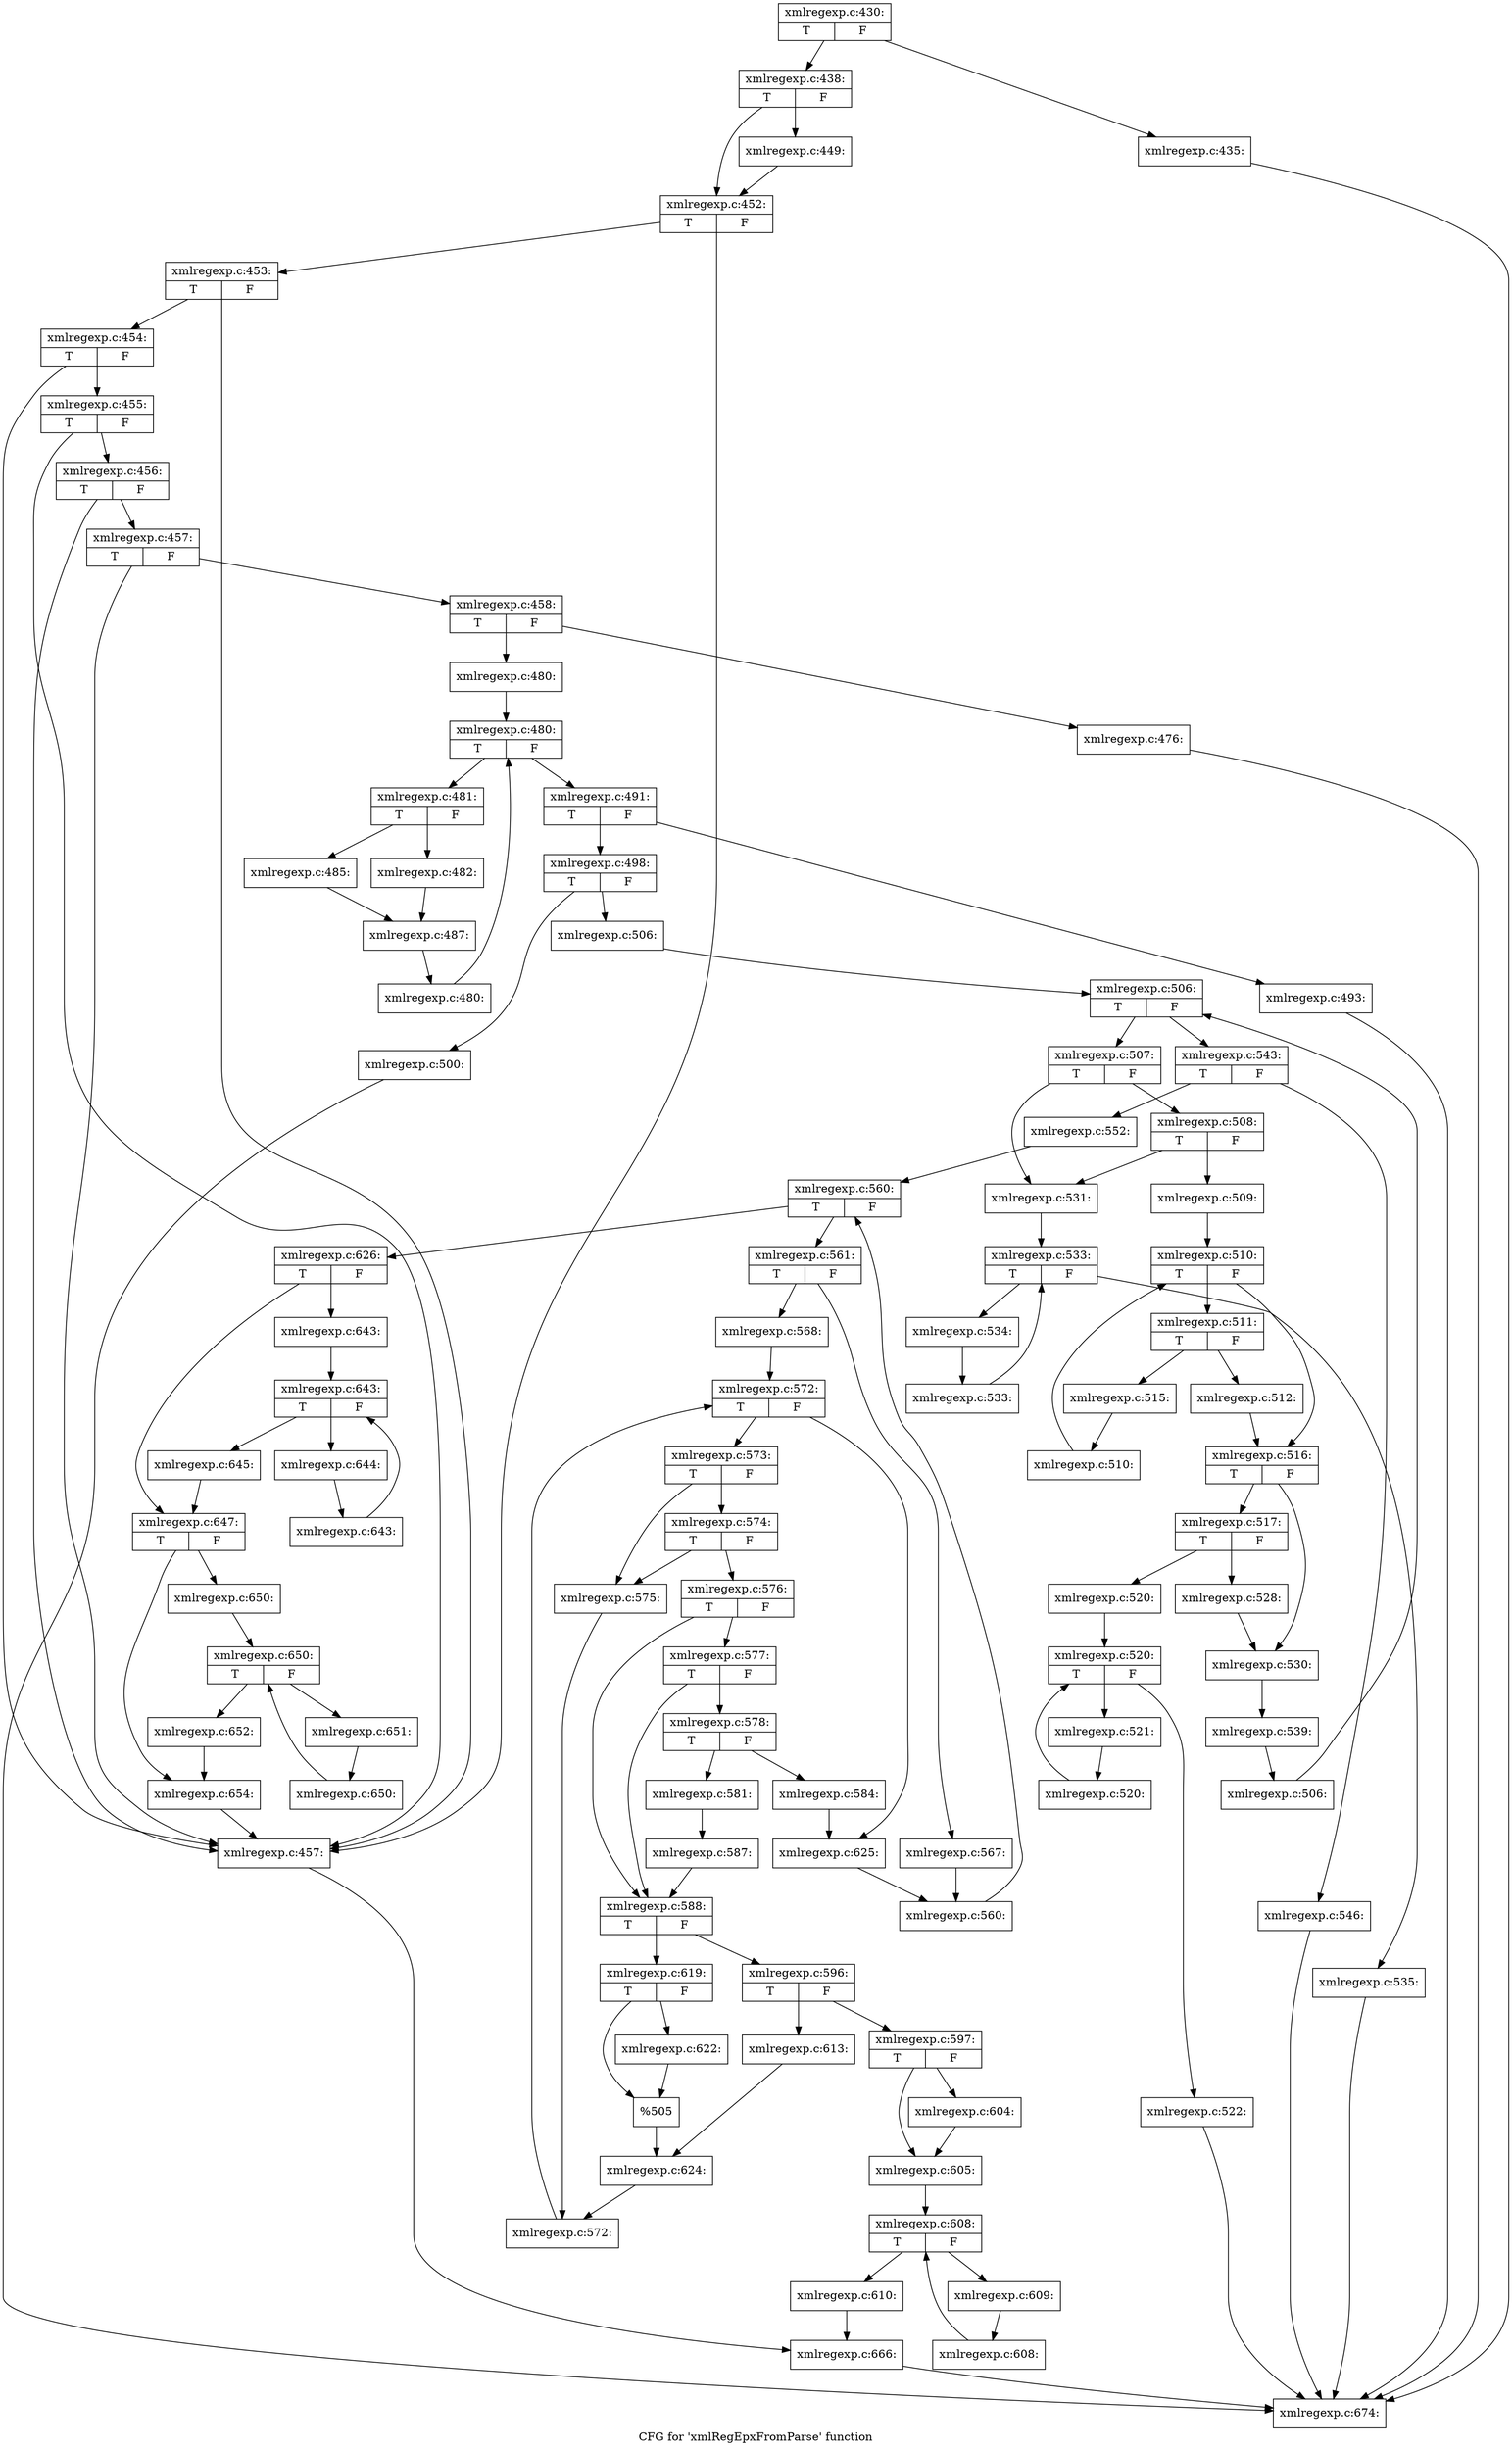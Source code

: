 digraph "CFG for 'xmlRegEpxFromParse' function" {
	label="CFG for 'xmlRegEpxFromParse' function";

	Node0x43596e0 [shape=record,label="{xmlregexp.c:430:|{<s0>T|<s1>F}}"];
	Node0x43596e0 -> Node0x4383830;
	Node0x43596e0 -> Node0x4383880;
	Node0x4383830 [shape=record,label="{xmlregexp.c:435:}"];
	Node0x4383830 -> Node0x4374500;
	Node0x4383880 [shape=record,label="{xmlregexp.c:438:|{<s0>T|<s1>F}}"];
	Node0x4383880 -> Node0x4386570;
	Node0x4383880 -> Node0x43865c0;
	Node0x4386570 [shape=record,label="{xmlregexp.c:449:}"];
	Node0x4386570 -> Node0x43865c0;
	Node0x43865c0 [shape=record,label="{xmlregexp.c:452:|{<s0>T|<s1>F}}"];
	Node0x43865c0 -> Node0x4386f60;
	Node0x43865c0 -> Node0x4386d10;
	Node0x4386f60 [shape=record,label="{xmlregexp.c:453:|{<s0>T|<s1>F}}"];
	Node0x4386f60 -> Node0x4386ee0;
	Node0x4386f60 -> Node0x4386d10;
	Node0x4386ee0 [shape=record,label="{xmlregexp.c:454:|{<s0>T|<s1>F}}"];
	Node0x4386ee0 -> Node0x4386e60;
	Node0x4386ee0 -> Node0x4386d10;
	Node0x4386e60 [shape=record,label="{xmlregexp.c:455:|{<s0>T|<s1>F}}"];
	Node0x4386e60 -> Node0x4386de0;
	Node0x4386e60 -> Node0x4386d10;
	Node0x4386de0 [shape=record,label="{xmlregexp.c:456:|{<s0>T|<s1>F}}"];
	Node0x4386de0 -> Node0x4386d60;
	Node0x4386de0 -> Node0x4386d10;
	Node0x4386d60 [shape=record,label="{xmlregexp.c:457:|{<s0>T|<s1>F}}"];
	Node0x4386d60 -> Node0x4386cc0;
	Node0x4386d60 -> Node0x4386d10;
	Node0x4386cc0 [shape=record,label="{xmlregexp.c:458:|{<s0>T|<s1>F}}"];
	Node0x4386cc0 -> Node0x41e3720;
	Node0x4386cc0 -> Node0x41e3770;
	Node0x41e3720 [shape=record,label="{xmlregexp.c:476:}"];
	Node0x41e3720 -> Node0x4374500;
	Node0x41e3770 [shape=record,label="{xmlregexp.c:480:}"];
	Node0x41e3770 -> Node0x41e4170;
	Node0x41e4170 [shape=record,label="{xmlregexp.c:480:|{<s0>T|<s1>F}}"];
	Node0x41e4170 -> Node0x41e4450;
	Node0x41e4170 -> Node0x41e3fd0;
	Node0x41e4450 [shape=record,label="{xmlregexp.c:481:|{<s0>T|<s1>F}}"];
	Node0x41e4450 -> Node0x41e4920;
	Node0x41e4450 -> Node0x41e49c0;
	Node0x41e4920 [shape=record,label="{xmlregexp.c:482:}"];
	Node0x41e4920 -> Node0x41e4970;
	Node0x41e49c0 [shape=record,label="{xmlregexp.c:485:}"];
	Node0x41e49c0 -> Node0x41e4970;
	Node0x41e4970 [shape=record,label="{xmlregexp.c:487:}"];
	Node0x41e4970 -> Node0x41e43c0;
	Node0x41e43c0 [shape=record,label="{xmlregexp.c:480:}"];
	Node0x41e43c0 -> Node0x41e4170;
	Node0x41e3fd0 [shape=record,label="{xmlregexp.c:491:|{<s0>T|<s1>F}}"];
	Node0x41e3fd0 -> Node0x41e6210;
	Node0x41e3fd0 -> Node0x41e6260;
	Node0x41e6210 [shape=record,label="{xmlregexp.c:493:}"];
	Node0x41e6210 -> Node0x4374500;
	Node0x41e6260 [shape=record,label="{xmlregexp.c:498:|{<s0>T|<s1>F}}"];
	Node0x41e6260 -> Node0x41e72a0;
	Node0x41e6260 -> Node0x41e72f0;
	Node0x41e72a0 [shape=record,label="{xmlregexp.c:500:}"];
	Node0x41e72a0 -> Node0x4374500;
	Node0x41e72f0 [shape=record,label="{xmlregexp.c:506:}"];
	Node0x41e72f0 -> Node0x41e8110;
	Node0x41e8110 [shape=record,label="{xmlregexp.c:506:|{<s0>T|<s1>F}}"];
	Node0x41e8110 -> Node0x41e83f0;
	Node0x41e8110 -> Node0x41e7f70;
	Node0x41e83f0 [shape=record,label="{xmlregexp.c:507:|{<s0>T|<s1>F}}"];
	Node0x41e83f0 -> Node0x41e89b0;
	Node0x41e83f0 -> Node0x41e8960;
	Node0x41e89b0 [shape=record,label="{xmlregexp.c:508:|{<s0>T|<s1>F}}"];
	Node0x41e89b0 -> Node0x41e88c0;
	Node0x41e89b0 -> Node0x41e8960;
	Node0x41e88c0 [shape=record,label="{xmlregexp.c:509:}"];
	Node0x41e88c0 -> Node0x4398090;
	Node0x4398090 [shape=record,label="{xmlregexp.c:510:|{<s0>T|<s1>F}}"];
	Node0x4398090 -> Node0x4398370;
	Node0x4398090 -> Node0x4397ef0;
	Node0x4398370 [shape=record,label="{xmlregexp.c:511:|{<s0>T|<s1>F}}"];
	Node0x4398370 -> Node0x4398710;
	Node0x4398370 -> Node0x4398760;
	Node0x4398710 [shape=record,label="{xmlregexp.c:512:}"];
	Node0x4398710 -> Node0x4397ef0;
	Node0x4398760 [shape=record,label="{xmlregexp.c:515:}"];
	Node0x4398760 -> Node0x43982e0;
	Node0x43982e0 [shape=record,label="{xmlregexp.c:510:}"];
	Node0x43982e0 -> Node0x4398090;
	Node0x4397ef0 [shape=record,label="{xmlregexp.c:516:|{<s0>T|<s1>F}}"];
	Node0x4397ef0 -> Node0x4399470;
	Node0x4397ef0 -> Node0x43994c0;
	Node0x4399470 [shape=record,label="{xmlregexp.c:517:|{<s0>T|<s1>F}}"];
	Node0x4399470 -> Node0x4399fe0;
	Node0x4399470 -> Node0x439a030;
	Node0x4399fe0 [shape=record,label="{xmlregexp.c:520:}"];
	Node0x4399fe0 -> Node0x439a700;
	Node0x439a700 [shape=record,label="{xmlregexp.c:520:|{<s0>T|<s1>F}}"];
	Node0x439a700 -> Node0x439a980;
	Node0x439a700 -> Node0x439a560;
	Node0x439a980 [shape=record,label="{xmlregexp.c:521:}"];
	Node0x439a980 -> Node0x439a8f0;
	Node0x439a8f0 [shape=record,label="{xmlregexp.c:520:}"];
	Node0x439a8f0 -> Node0x439a700;
	Node0x439a560 [shape=record,label="{xmlregexp.c:522:}"];
	Node0x439a560 -> Node0x4374500;
	Node0x439a030 [shape=record,label="{xmlregexp.c:528:}"];
	Node0x439a030 -> Node0x43994c0;
	Node0x43994c0 [shape=record,label="{xmlregexp.c:530:}"];
	Node0x43994c0 -> Node0x41e8910;
	Node0x41e8960 [shape=record,label="{xmlregexp.c:531:}"];
	Node0x41e8960 -> Node0x439c580;
	Node0x439c580 [shape=record,label="{xmlregexp.c:533:|{<s0>T|<s1>F}}"];
	Node0x439c580 -> Node0x439c860;
	Node0x439c580 -> Node0x439c3e0;
	Node0x439c860 [shape=record,label="{xmlregexp.c:534:}"];
	Node0x439c860 -> Node0x439c7d0;
	Node0x439c7d0 [shape=record,label="{xmlregexp.c:533:}"];
	Node0x439c7d0 -> Node0x439c580;
	Node0x439c3e0 [shape=record,label="{xmlregexp.c:535:}"];
	Node0x439c3e0 -> Node0x4374500;
	Node0x41e8910 [shape=record,label="{xmlregexp.c:539:}"];
	Node0x41e8910 -> Node0x41e8360;
	Node0x41e8360 [shape=record,label="{xmlregexp.c:506:}"];
	Node0x41e8360 -> Node0x41e8110;
	Node0x41e7f70 [shape=record,label="{xmlregexp.c:543:|{<s0>T|<s1>F}}"];
	Node0x41e7f70 -> Node0x439e210;
	Node0x41e7f70 -> Node0x439e260;
	Node0x439e210 [shape=record,label="{xmlregexp.c:546:}"];
	Node0x439e210 -> Node0x4374500;
	Node0x439e260 [shape=record,label="{xmlregexp.c:552:}"];
	Node0x439e260 -> Node0x439f980;
	Node0x439f980 [shape=record,label="{xmlregexp.c:560:|{<s0>T|<s1>F}}"];
	Node0x439f980 -> Node0x439fc60;
	Node0x439f980 -> Node0x439f820;
	Node0x439fc60 [shape=record,label="{xmlregexp.c:561:|{<s0>T|<s1>F}}"];
	Node0x439fc60 -> Node0x43a13f0;
	Node0x439fc60 -> Node0x43a1440;
	Node0x43a13f0 [shape=record,label="{xmlregexp.c:567:}"];
	Node0x43a13f0 -> Node0x439fbd0;
	Node0x43a1440 [shape=record,label="{xmlregexp.c:568:}"];
	Node0x43a1440 -> Node0x43a24a0;
	Node0x43a24a0 [shape=record,label="{xmlregexp.c:572:|{<s0>T|<s1>F}}"];
	Node0x43a24a0 -> Node0x43a2780;
	Node0x43a24a0 -> Node0x43a2300;
	Node0x43a2780 [shape=record,label="{xmlregexp.c:573:|{<s0>T|<s1>F}}"];
	Node0x43a2780 -> Node0x43a2ff0;
	Node0x43a2780 -> Node0x43a3090;
	Node0x43a3090 [shape=record,label="{xmlregexp.c:574:|{<s0>T|<s1>F}}"];
	Node0x43a3090 -> Node0x43a2ff0;
	Node0x43a3090 -> Node0x43a3040;
	Node0x43a2ff0 [shape=record,label="{xmlregexp.c:575:}"];
	Node0x43a2ff0 -> Node0x43a26f0;
	Node0x43a3040 [shape=record,label="{xmlregexp.c:576:|{<s0>T|<s1>F}}"];
	Node0x43a3040 -> Node0x43a3f80;
	Node0x43a3040 -> Node0x43a3f30;
	Node0x43a3f80 [shape=record,label="{xmlregexp.c:577:|{<s0>T|<s1>F}}"];
	Node0x43a3f80 -> Node0x43a3ee0;
	Node0x43a3f80 -> Node0x43a3f30;
	Node0x43a3ee0 [shape=record,label="{xmlregexp.c:578:|{<s0>T|<s1>F}}"];
	Node0x43a3ee0 -> Node0x43a4d10;
	Node0x43a3ee0 -> Node0x43a4db0;
	Node0x43a4d10 [shape=record,label="{xmlregexp.c:581:}"];
	Node0x43a4d10 -> Node0x43a4d60;
	Node0x43a4db0 [shape=record,label="{xmlregexp.c:584:}"];
	Node0x43a4db0 -> Node0x43a2300;
	Node0x43a4d60 [shape=record,label="{xmlregexp.c:587:}"];
	Node0x43a4d60 -> Node0x43a3f30;
	Node0x43a3f30 [shape=record,label="{xmlregexp.c:588:|{<s0>T|<s1>F}}"];
	Node0x43a3f30 -> Node0x43a66d0;
	Node0x43a3f30 -> Node0x43a6770;
	Node0x43a66d0 [shape=record,label="{xmlregexp.c:596:|{<s0>T|<s1>F}}"];
	Node0x43a66d0 -> Node0x43a6b30;
	Node0x43a66d0 -> Node0x43a6b80;
	Node0x43a6b30 [shape=record,label="{xmlregexp.c:597:|{<s0>T|<s1>F}}"];
	Node0x43a6b30 -> Node0x43a7200;
	Node0x43a6b30 -> Node0x43a7250;
	Node0x43a7200 [shape=record,label="{xmlregexp.c:604:}"];
	Node0x43a7200 -> Node0x43a7250;
	Node0x43a7250 [shape=record,label="{xmlregexp.c:605:}"];
	Node0x43a7250 -> Node0x43a7f40;
	Node0x43a7f40 [shape=record,label="{xmlregexp.c:608:|{<s0>T|<s1>F}}"];
	Node0x43a7f40 -> Node0x43a8220;
	Node0x43a7f40 -> Node0x43a7da0;
	Node0x43a8220 [shape=record,label="{xmlregexp.c:609:}"];
	Node0x43a8220 -> Node0x43a8190;
	Node0x43a8190 [shape=record,label="{xmlregexp.c:608:}"];
	Node0x43a8190 -> Node0x43a7f40;
	Node0x43a7da0 [shape=record,label="{xmlregexp.c:610:}"];
	Node0x43a7da0 -> Node0x43a9490;
	Node0x43a6b80 [shape=record,label="{xmlregexp.c:613:}"];
	Node0x43a6b80 -> Node0x43a6720;
	Node0x43a6770 [shape=record,label="{xmlregexp.c:619:|{<s0>T|<s1>F}}"];
	Node0x43a6770 -> Node0x43aa040;
	Node0x43a6770 -> Node0x43aa090;
	Node0x43aa040 [shape=record,label="{xmlregexp.c:622:}"];
	Node0x43aa040 -> Node0x43aa090;
	Node0x43aa090 [shape=record,label="{%505}"];
	Node0x43aa090 -> Node0x43a6720;
	Node0x43a6720 [shape=record,label="{xmlregexp.c:624:}"];
	Node0x43a6720 -> Node0x43a26f0;
	Node0x43a26f0 [shape=record,label="{xmlregexp.c:572:}"];
	Node0x43a26f0 -> Node0x43a24a0;
	Node0x43a2300 [shape=record,label="{xmlregexp.c:625:}"];
	Node0x43a2300 -> Node0x439fbd0;
	Node0x439fbd0 [shape=record,label="{xmlregexp.c:560:}"];
	Node0x439fbd0 -> Node0x439f980;
	Node0x439f820 [shape=record,label="{xmlregexp.c:626:|{<s0>T|<s1>F}}"];
	Node0x439f820 -> Node0x43ab590;
	Node0x439f820 -> Node0x43ab5e0;
	Node0x43ab590 [shape=record,label="{xmlregexp.c:643:}"];
	Node0x43ab590 -> Node0x43abc00;
	Node0x43abc00 [shape=record,label="{xmlregexp.c:643:|{<s0>T|<s1>F}}"];
	Node0x43abc00 -> Node0x43abe80;
	Node0x43abc00 -> Node0x43aba60;
	Node0x43abe80 [shape=record,label="{xmlregexp.c:644:}"];
	Node0x43abe80 -> Node0x43abdf0;
	Node0x43abdf0 [shape=record,label="{xmlregexp.c:643:}"];
	Node0x43abdf0 -> Node0x43abc00;
	Node0x43aba60 [shape=record,label="{xmlregexp.c:645:}"];
	Node0x43aba60 -> Node0x43ab5e0;
	Node0x43ab5e0 [shape=record,label="{xmlregexp.c:647:|{<s0>T|<s1>F}}"];
	Node0x43ab5e0 -> Node0x43ad1f0;
	Node0x43ab5e0 -> Node0x43ad240;
	Node0x43ad1f0 [shape=record,label="{xmlregexp.c:650:}"];
	Node0x43ad1f0 -> Node0x43ad860;
	Node0x43ad860 [shape=record,label="{xmlregexp.c:650:|{<s0>T|<s1>F}}"];
	Node0x43ad860 -> Node0x43adae0;
	Node0x43ad860 -> Node0x43ad6c0;
	Node0x43adae0 [shape=record,label="{xmlregexp.c:651:}"];
	Node0x43adae0 -> Node0x43ada50;
	Node0x43ada50 [shape=record,label="{xmlregexp.c:650:}"];
	Node0x43ada50 -> Node0x43ad860;
	Node0x43ad6c0 [shape=record,label="{xmlregexp.c:652:}"];
	Node0x43ad6c0 -> Node0x43ad240;
	Node0x43ad240 [shape=record,label="{xmlregexp.c:654:}"];
	Node0x43ad240 -> Node0x4386d10;
	Node0x4386d10 [shape=record,label="{xmlregexp.c:457:}"];
	Node0x4386d10 -> Node0x43a9490;
	Node0x43a9490 [shape=record,label="{xmlregexp.c:666:}"];
	Node0x43a9490 -> Node0x4374500;
	Node0x4374500 [shape=record,label="{xmlregexp.c:674:}"];
}
